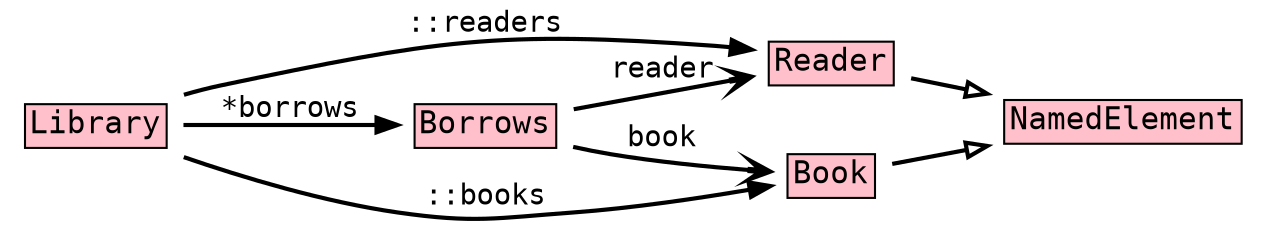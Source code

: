 digraph {
  rankdir="LR"
0[label=<<table BORDER="0" CELLBORDER="1" CELLSPACING="0" CELLPADDING="1"><tr><td bgcolor="pink" colspan="2"><font face="INCONSOLATA" point-size="15">Reader</font></td></tr></table>>,shape=none];
1[label=<<table BORDER="0" CELLBORDER="1" CELLSPACING="0" CELLPADDING="1"><tr><td bgcolor="pink" colspan="2"><font face="INCONSOLATA" point-size="15">NamedElement</font></td></tr></table>>,shape=none];
2[label=<<table BORDER="0" CELLBORDER="1" CELLSPACING="0" CELLPADDING="1"><tr><td bgcolor="pink" colspan="2"><font face="INCONSOLATA" point-size="15">Book</font></td></tr></table>>,shape=none];
3[label=<<table BORDER="0" CELLBORDER="1" CELLSPACING="0" CELLPADDING="1"><tr><td bgcolor="pink" colspan="2"><font face="INCONSOLATA" point-size="15">Borrows</font></td></tr></table>>,shape=none];
4[label=<<table BORDER="0" CELLBORDER="1" CELLSPACING="0" CELLPADDING="1"><tr><td bgcolor="pink" colspan="2"><font face="INCONSOLATA" point-size="15">Library</font></td></tr></table>>,shape=none];
0 -> 1[penwidth="2" arrowhead=empty];
2 -> 1[penwidth="2" arrowhead=empty];
3 -> 2[penwidth="2" arrowhead=vee label=<<font face="INCONSOLATA">book</font>>];
3 -> 0[penwidth="2" arrowhead=vee label=<<font face="INCONSOLATA">reader</font>>];
4 -> 2[penwidth="2" label=<<font face="INCONSOLATA">::books</font>>];
4 -> 0[penwidth="2" label=<<font face="INCONSOLATA">::readers</font>>];
4 -> 3[penwidth="2" label=<<font face="INCONSOLATA">*borrows</font>>];
}
